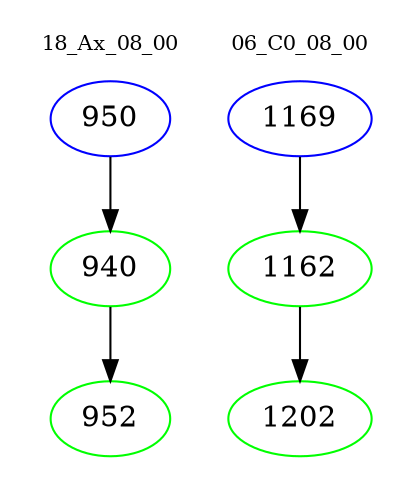digraph{
subgraph cluster_0 {
color = white
label = "18_Ax_08_00";
fontsize=10;
T0_950 [label="950", color="blue"]
T0_950 -> T0_940 [color="black"]
T0_940 [label="940", color="green"]
T0_940 -> T0_952 [color="black"]
T0_952 [label="952", color="green"]
}
subgraph cluster_1 {
color = white
label = "06_C0_08_00";
fontsize=10;
T1_1169 [label="1169", color="blue"]
T1_1169 -> T1_1162 [color="black"]
T1_1162 [label="1162", color="green"]
T1_1162 -> T1_1202 [color="black"]
T1_1202 [label="1202", color="green"]
}
}
